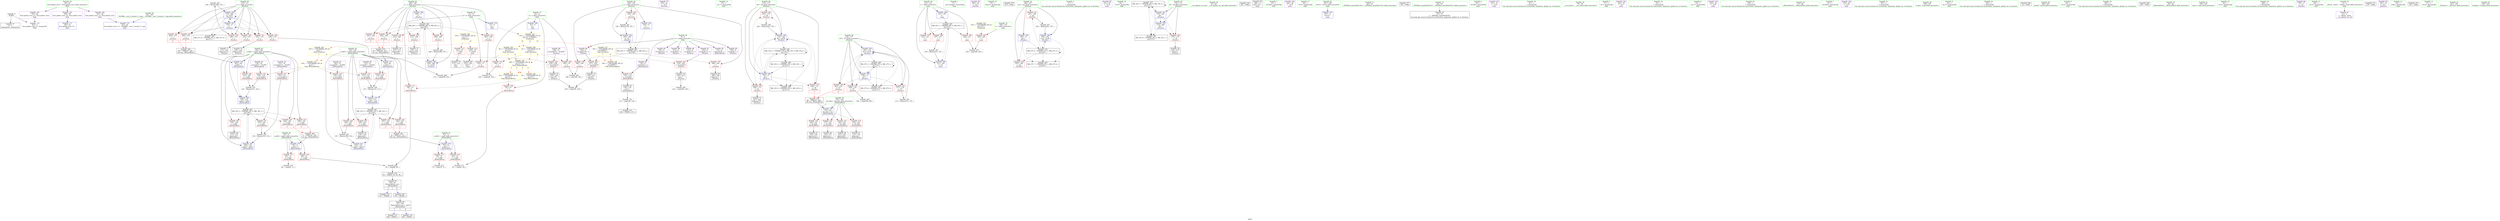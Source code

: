 digraph "SVFG" {
	label="SVFG";

	Node0x55ac02dfb3d0 [shape=record,color=grey,label="{NodeID: 0\nNullPtr}"];
	Node0x55ac02dfb3d0 -> Node0x55ac02e1f4f0[style=solid];
	Node0x55ac02dfb3d0 -> Node0x55ac02e26500[style=solid];
	Node0x55ac02e22cd0 [shape=record,color=grey,label="{NodeID: 263\n285 = Binary(284, 197, )\n}"];
	Node0x55ac02e22cd0 -> Node0x55ac02e21770[style=solid];
	Node0x55ac02e26ae0 [shape=record,color=blue,label="{NodeID: 180\n105\<--122\ny.addr\<--add3\n_Z8checkDiriii\n}"];
	Node0x55ac02e26ae0 -> Node0x55ac02e39a40[style=dashed];
	Node0x55ac02e1dd60 [shape=record,color=purple,label="{NodeID: 97\n278\<--22\n\<--.str.2\n_Z5solvev\n}"];
	Node0x55ac02e1c020 [shape=record,color=green,label="{NodeID: 14\n33\<--1\n.str.7\<--dummyObj\nGlob }"];
	Node0x55ac02e216a0 [shape=record,color=blue,label="{NodeID: 194\n176\<--272\ni27\<--inc35\n_Z5solvev\n}"];
	Node0x55ac02e216a0 -> Node0x55ac02e258e0[style=dashed];
	Node0x55ac02e216a0 -> Node0x55ac02e259b0[style=dashed];
	Node0x55ac02e216a0 -> Node0x55ac02e25a80[style=dashed];
	Node0x55ac02e216a0 -> Node0x55ac02e216a0[style=dashed];
	Node0x55ac02e216a0 -> Node0x55ac02e39040[style=dashed];
	Node0x55ac02e216a0 -> Node0x55ac02e3fd40[style=dashed];
	Node0x55ac02e1e950 [shape=record,color=red,label="{NodeID: 111\n89\<--13\n\<--m\n_Z8checkPosii\n}"];
	Node0x55ac02e1e950 -> Node0x55ac02e2eb70[style=solid];
	Node0x55ac02e1cb00 [shape=record,color=green,label="{NodeID: 28\n13\<--14\nm\<--m_field_insensitive\nGlob }"];
	Node0x55ac02e1cb00 -> Node0x55ac02e1e950[style=solid];
	Node0x55ac02e1cb00 -> Node0x55ac02e1ea20[style=solid];
	Node0x55ac02e1cb00 -> Node0x55ac02e26200[style=solid];
	Node0x55ac02e55360 [shape=record,color=black,label="{NodeID: 374\n265 = PHI(97, )\n}"];
	Node0x55ac02e23d40 [shape=record,color=red,label="{NodeID: 125\n129\<--103\n\<--x.addr\n_Z8checkDiriii\n}"];
	Node0x55ac02e23d40 -> Node0x55ac02e1fa30[style=solid];
	Node0x55ac02e1d7b0 [shape=record,color=green,label="{NodeID: 42\n164\<--165\ni\<--i_field_insensitive\n_Z5solvev\n}"];
	Node0x55ac02e1d7b0 -> Node0x55ac02e247d0[style=solid];
	Node0x55ac02e1d7b0 -> Node0x55ac02e248a0[style=solid];
	Node0x55ac02e1d7b0 -> Node0x55ac02e24970[style=solid];
	Node0x55ac02e1d7b0 -> Node0x55ac02e26d50[style=solid];
	Node0x55ac02e1d7b0 -> Node0x55ac02e26e20[style=solid];
	Node0x55ac02e41340 [shape=record,color=yellow,style=double,label="{NodeID: 305\n4V_1 = ENCHI(MR_4V_0)\npts\{14 \}\nFun[_Z5solvev]|{|<s1>7|<s2>8}}"];
	Node0x55ac02e41340 -> Node0x55ac02e1ea20[style=dashed];
	Node0x55ac02e41340:s1 -> Node0x55ac02e41fb0[style=dashed,color=red];
	Node0x55ac02e41340:s2 -> Node0x55ac02e41fb0[style=dashed,color=red];
	Node0x55ac02e248a0 [shape=record,color=red,label="{NodeID: 139\n188\<--164\n\<--i\n_Z5solvev\n}"];
	Node0x55ac02e248a0 -> Node0x55ac02e1ff10[style=solid];
	Node0x55ac02e1f3f0 [shape=record,color=green,label="{NodeID: 56\n42\<--346\n_GLOBAL__sub_I_Umnik_0_1.cpp\<--_GLOBAL__sub_I_Umnik_0_1.cpp_field_insensitive\n}"];
	Node0x55ac02e1f3f0 -> Node0x55ac02e26400[style=solid];
	Node0x55ac02e41fb0 [shape=record,color=yellow,style=double,label="{NodeID: 319\n20V_1 = ENCHI(MR_20V_0)\npts\{12 14 \}\nFun[_Z8checkDiriii]|{<s0>3|<s1>3|<s2>4|<s3>4}}"];
	Node0x55ac02e41fb0:s0 -> Node0x55ac02e42550[style=dashed,color=red];
	Node0x55ac02e41fb0:s1 -> Node0x55ac02e42660[style=dashed,color=red];
	Node0x55ac02e41fb0:s2 -> Node0x55ac02e42550[style=dashed,color=red];
	Node0x55ac02e41fb0:s3 -> Node0x55ac02e42660[style=dashed,color=red];
	Node0x55ac02e25400 [shape=record,color=red,label="{NodeID: 153\n264\<--170\n\<--y\n_Z5solvev\n|{<s0>8}}"];
	Node0x55ac02e25400:s0 -> Node0x55ac02e55c80[style=solid,color=red];
	Node0x55ac02e1ffe0 [shape=record,color=black,label="{NodeID: 70\n214\<--213\nidxprom8\<--\n_Z5solvev\n}"];
	Node0x55ac02e25f60 [shape=record,color=red,label="{NodeID: 167\n332\<--311\n\<--i\nmain\n}"];
	Node0x55ac02e20b40 [shape=record,color=purple,label="{NodeID: 84\n190\<--8\narrayidx\<--a\n_Z5solvev\n}"];
	Node0x55ac02e0fe40 [shape=record,color=green,label="{NodeID: 1\n7\<--1\n__dso_handle\<--dummyObj\nGlob }"];
	Node0x55ac02e22e50 [shape=record,color=grey,label="{NodeID: 264\n259 = cmp(258, 260, )\n}"];
	Node0x55ac02e26bb0 [shape=record,color=blue,label="{NodeID: 181\n103\<--147\nx.addr\<--add10\n_Z8checkDiriii\n}"];
	Node0x55ac02e26bb0 -> Node0x55ac02e39540[style=dashed];
	Node0x55ac02e1de30 [shape=record,color=purple,label="{NodeID: 98\n294\<--24\n\<--.str.3\n_Z5solvev\n}"];
	Node0x55ac02e1c0b0 [shape=record,color=green,label="{NodeID: 15\n35\<--1\nstdout\<--dummyObj\nGlob }"];
	Node0x55ac02e21770 [shape=record,color=blue,label="{NodeID: 195\n170\<--285\ny\<--inc41\n_Z5solvev\n}"];
	Node0x55ac02e21770 -> Node0x55ac02e250c0[style=dashed];
	Node0x55ac02e21770 -> Node0x55ac02e25190[style=dashed];
	Node0x55ac02e21770 -> Node0x55ac02e25260[style=dashed];
	Node0x55ac02e21770 -> Node0x55ac02e25330[style=dashed];
	Node0x55ac02e21770 -> Node0x55ac02e25400[style=dashed];
	Node0x55ac02e21770 -> Node0x55ac02e254d0[style=dashed];
	Node0x55ac02e21770 -> Node0x55ac02e27090[style=dashed];
	Node0x55ac02e21770 -> Node0x55ac02e21770[style=dashed];
	Node0x55ac02e21770 -> Node0x55ac02e3f250[style=dashed];
	Node0x55ac02e1ea20 [shape=record,color=red,label="{NodeID: 112\n210\<--13\n\<--m\n_Z5solvev\n}"];
	Node0x55ac02e1ea20 -> Node0x55ac02e23450[style=solid];
	Node0x55ac02e1cbd0 [shape=record,color=green,label="{NodeID: 29\n40\<--44\nllvm.global_ctors\<--llvm.global_ctors_field_insensitive\nGlob }"];
	Node0x55ac02e1cbd0 -> Node0x55ac02e1e3e0[style=solid];
	Node0x55ac02e1cbd0 -> Node0x55ac02e1e4e0[style=solid];
	Node0x55ac02e1cbd0 -> Node0x55ac02e1e5e0[style=solid];
	Node0x55ac02e554a0 [shape=record,color=black,label="{NodeID: 375\n279 = PHI()\n}"];
	Node0x55ac02e23e10 [shape=record,color=red,label="{NodeID: 126\n146\<--103\n\<--x.addr\n_Z8checkDiriii\n}"];
	Node0x55ac02e23e10 -> Node0x55ac02e22b50[style=solid];
	Node0x55ac02e1d880 [shape=record,color=green,label="{NodeID: 43\n166\<--167\nans\<--ans_field_insensitive\n_Z5solvev\n}"];
	Node0x55ac02e1d880 -> Node0x55ac02e24a40[style=solid];
	Node0x55ac02e1d880 -> Node0x55ac02e24b10[style=solid];
	Node0x55ac02e1d880 -> Node0x55ac02e26ef0[style=solid];
	Node0x55ac02e1d880 -> Node0x55ac02e27300[style=solid];
	Node0x55ac02e24970 [shape=record,color=red,label="{NodeID: 140\n195\<--164\n\<--i\n_Z5solvev\n}"];
	Node0x55ac02e24970 -> Node0x55ac02e229d0[style=solid];
	Node0x55ac02e1f4f0 [shape=record,color=black,label="{NodeID: 57\n2\<--3\ndummyVal\<--dummyVal\n}"];
	Node0x55ac02e42090 [shape=record,color=yellow,style=double,label="{NodeID: 320\n10V_1 = ENCHI(MR_10V_0)\npts\{1 \}\nFun[main]|{|<s2>15}}"];
	Node0x55ac02e42090 -> Node0x55ac02e1eaf0[style=dashed];
	Node0x55ac02e42090 -> Node0x55ac02e1ebc0[style=dashed];
	Node0x55ac02e42090:s2 -> Node0x55ac02e40740[style=dashed,color=red];
	Node0x55ac02e254d0 [shape=record,color=red,label="{NodeID: 154\n284\<--170\n\<--y\n_Z5solvev\n}"];
	Node0x55ac02e254d0 -> Node0x55ac02e22cd0[style=solid];
	Node0x55ac02e200b0 [shape=record,color=black,label="{NodeID: 71\n217\<--216\nidxprom10\<--\n_Z5solvev\n}"];
	Node0x55ac02b24dc0 [shape=record,color=black,label="{NodeID: 251\n140 = PHI(93, 137, )\n}"];
	Node0x55ac02e26030 [shape=record,color=red,label="{NodeID: 168\n337\<--311\n\<--i\nmain\n}"];
	Node0x55ac02e26030 -> Node0x55ac02e2c960[style=solid];
	Node0x55ac02e20c10 [shape=record,color=purple,label="{NodeID: 85\n191\<--8\narraydecay\<--a\n_Z5solvev\n}"];
	Node0x55ac02e103e0 [shape=record,color=green,label="{NodeID: 2\n11\<--1\n\<--dummyObj\nCan only get source location for instruction, argument, global var or function.}"];
	Node0x55ac02e22fd0 [shape=record,color=grey,label="{NodeID: 265\n186 = cmp(184, 185, )\n}"];
	Node0x55ac02e26c80 [shape=record,color=blue,label="{NodeID: 182\n105\<--154\ny.addr\<--add13\n_Z8checkDiriii\n}"];
	Node0x55ac02e26c80 -> Node0x55ac02e39a40[style=dashed];
	Node0x55ac02e1df00 [shape=record,color=purple,label="{NodeID: 99\n315\<--26\n\<--.str.4\nmain\n}"];
	Node0x55ac02e1c140 [shape=record,color=green,label="{NodeID: 16\n36\<--1\n.str.8\<--dummyObj\nGlob }"];
	Node0x55ac02e38b40 [shape=record,color=black,label="{NodeID: 279\nMR_35V_3 = PHI(MR_35V_4, MR_35V_2, )\npts\{175 \}\n}"];
	Node0x55ac02e38b40 -> Node0x55ac02e273d0[style=dashed];
	Node0x55ac02e38b40 -> Node0x55ac02e38b40[style=dashed];
	Node0x55ac02e38b40 -> Node0x55ac02e3f840[style=dashed];
	Node0x55ac02e21840 [shape=record,color=blue,label="{NodeID: 196\n168\<--290\nx\<--inc44\n_Z5solvev\n}"];
	Node0x55ac02e21840 -> Node0x55ac02e3a440[style=dashed];
	Node0x55ac02e1eaf0 [shape=record,color=red,label="{NodeID: 113\n314\<--30\n\<--stdin\nmain\n}"];
	Node0x55ac02e1eaf0 -> Node0x55ac02e20730[style=solid];
	Node0x55ac02e1cca0 [shape=record,color=green,label="{NodeID: 30\n45\<--46\n__cxx_global_var_init\<--__cxx_global_var_init_field_insensitive\n}"];
	Node0x55ac02e55570 [shape=record,color=black,label="{NodeID: 376\n325 = PHI()\n}"];
	Node0x55ac02e23ee0 [shape=record,color=red,label="{NodeID: 127\n157\<--103\n\<--x.addr\n_Z8checkDiriii\n|{<s0>4}}"];
	Node0x55ac02e23ee0:s0 -> Node0x55ac02e55e00[style=solid,color=red];
	Node0x55ac02e1d950 [shape=record,color=green,label="{NodeID: 44\n168\<--169\nx\<--x_field_insensitive\n_Z5solvev\n}"];
	Node0x55ac02e1d950 -> Node0x55ac02e24be0[style=solid];
	Node0x55ac02e1d950 -> Node0x55ac02e24cb0[style=solid];
	Node0x55ac02e1d950 -> Node0x55ac02e24d80[style=solid];
	Node0x55ac02e1d950 -> Node0x55ac02e24e50[style=solid];
	Node0x55ac02e1d950 -> Node0x55ac02e24f20[style=solid];
	Node0x55ac02e1d950 -> Node0x55ac02e24ff0[style=solid];
	Node0x55ac02e1d950 -> Node0x55ac02e26fc0[style=solid];
	Node0x55ac02e1d950 -> Node0x55ac02e21840[style=solid];
	Node0x55ac02e24a40 [shape=record,color=red,label="{NodeID: 141\n251\<--166\n\<--ans\n_Z5solvev\n}"];
	Node0x55ac02e24a40 -> Node0x55ac02e2c360[style=solid];
	Node0x55ac02e1f5f0 [shape=record,color=black,label="{NodeID: 58\n306\<--11\nmain_ret\<--\nmain\n}"];
	Node0x55ac02e255a0 [shape=record,color=red,label="{NodeID: 155\n226\<--172\n\<--dir\n_Z5solvev\n}"];
	Node0x55ac02e255a0 -> Node0x55ac02e20250[style=solid];
	Node0x55ac02e20180 [shape=record,color=black,label="{NodeID: 72\n220\<--219\nconv\<--\n_Z5solvev\n}"];
	Node0x55ac02e20180 -> Node0x55ac02e23150[style=solid];
	Node0x55ac02e2bd40 [shape=record,color=black,label="{NodeID: 252\n92 = PHI(93, 93, 93, 90, )\n}"];
	Node0x55ac02e2bd40 -> Node0x55ac02e1f7c0[style=solid];
	Node0x55ac02e26100 [shape=record,color=blue,label="{NodeID: 169\n10\<--11\nn\<--\nGlob }"];
	Node0x55ac02e26100 -> Node0x55ac02e42280[style=dashed];
	Node0x55ac02e20ce0 [shape=record,color=purple,label="{NodeID: 86\n215\<--8\narrayidx9\<--a\n_Z5solvev\n}"];
	Node0x55ac02e10bd0 [shape=record,color=green,label="{NodeID: 3\n15\<--1\n_ZL2DX\<--dummyObj\nGlob }"];
	Node0x55ac02e23150 [shape=record,color=grey,label="{NodeID: 266\n221 = cmp(220, 138, )\n}"];
	Node0x55ac02e26d50 [shape=record,color=blue,label="{NodeID: 183\n164\<--11\ni\<--\n_Z5solvev\n}"];
	Node0x55ac02e26d50 -> Node0x55ac02e3e040[style=dashed];
	Node0x55ac02e1dfd0 [shape=record,color=purple,label="{NodeID: 100\n316\<--28\n\<--.str.5\nmain\n}"];
	Node0x55ac02e1c210 [shape=record,color=green,label="{NodeID: 17\n38\<--1\n.str.9\<--dummyObj\nGlob }"];
	Node0x55ac02e39040 [shape=record,color=black,label="{NodeID: 280\nMR_37V_3 = PHI(MR_37V_4, MR_37V_2, )\npts\{177 \}\n}"];
	Node0x55ac02e39040 -> Node0x55ac02e21500[style=dashed];
	Node0x55ac02e39040 -> Node0x55ac02e39040[style=dashed];
	Node0x55ac02e39040 -> Node0x55ac02e3fd40[style=dashed];
	Node0x55ac02e21910 [shape=record,color=blue,label="{NodeID: 197\n307\<--11\nretval\<--\nmain\n}"];
	Node0x55ac02e1ebc0 [shape=record,color=red,label="{NodeID: 114\n320\<--35\n\<--stdout\nmain\n}"];
	Node0x55ac02e1ebc0 -> Node0x55ac02e20800[style=solid];
	Node0x55ac02e1cda0 [shape=record,color=green,label="{NodeID: 31\n49\<--50\n_ZNSt8ios_base4InitC1Ev\<--_ZNSt8ios_base4InitC1Ev_field_insensitive\n}"];
	Node0x55ac02e55640 [shape=record,color=black,label="{NodeID: 377\n334 = PHI()\n}"];
	Node0x55ac02e23fb0 [shape=record,color=red,label="{NodeID: 128\n121\<--105\n\<--y.addr\n_Z8checkDiriii\n}"];
	Node0x55ac02e23fb0 -> Node0x55ac02e2c660[style=solid];
	Node0x55ac02e1da20 [shape=record,color=green,label="{NodeID: 45\n170\<--171\ny\<--y_field_insensitive\n_Z5solvev\n}"];
	Node0x55ac02e1da20 -> Node0x55ac02e250c0[style=solid];
	Node0x55ac02e1da20 -> Node0x55ac02e25190[style=solid];
	Node0x55ac02e1da20 -> Node0x55ac02e25260[style=solid];
	Node0x55ac02e1da20 -> Node0x55ac02e25330[style=solid];
	Node0x55ac02e1da20 -> Node0x55ac02e25400[style=solid];
	Node0x55ac02e1da20 -> Node0x55ac02e254d0[style=solid];
	Node0x55ac02e1da20 -> Node0x55ac02e27090[style=solid];
	Node0x55ac02e1da20 -> Node0x55ac02e21770[style=solid];
	Node0x55ac02e24b10 [shape=record,color=red,label="{NodeID: 142\n293\<--166\n\<--ans\n_Z5solvev\n}"];
	Node0x55ac02e1f6c0 [shape=record,color=black,label="{NodeID: 59\n53\<--54\n\<--_ZNSt8ios_base4InitD1Ev\nCan only get source location for instruction, argument, global var or function.}"];
	Node0x55ac02e42280 [shape=record,color=yellow,style=double,label="{NodeID: 322\n47V_1 = ENCHI(MR_47V_0)\npts\{12 14 90000 \}\nFun[main]|{<s0>15|<s1>15|<s2>15}}"];
	Node0x55ac02e42280:s0 -> Node0x55ac02e41260[style=dashed,color=red];
	Node0x55ac02e42280:s1 -> Node0x55ac02e41340[style=dashed,color=red];
	Node0x55ac02e42280:s2 -> Node0x55ac02e41a40[style=dashed,color=red];
	Node0x55ac02e25670 [shape=record,color=red,label="{NodeID: 156\n241\<--172\n\<--dir\n_Z5solvev\n}"];
	Node0x55ac02e25670 -> Node0x55ac02e2c7e0[style=solid];
	Node0x55ac02e20250 [shape=record,color=black,label="{NodeID: 73\n227\<--226\nidxprom13\<--\n_Z5solvev\n}"];
	Node0x55ac02e2c360 [shape=record,color=grey,label="{NodeID: 253\n252 = Binary(251, 197, )\n}"];
	Node0x55ac02e2c360 -> Node0x55ac02e27300[style=solid];
	Node0x55ac02e26200 [shape=record,color=blue,label="{NodeID: 170\n13\<--11\nm\<--\nGlob }"];
	Node0x55ac02e26200 -> Node0x55ac02e42280[style=dashed];
	Node0x55ac02e20db0 [shape=record,color=purple,label="{NodeID: 87\n218\<--8\narrayidx11\<--a\n_Z5solvev\n}"];
	Node0x55ac02e20db0 -> Node0x55ac02e25b50[style=solid];
	Node0x55ac02e0e6e0 [shape=record,color=green,label="{NodeID: 4\n16\<--1\n_ZL2DY\<--dummyObj\nGlob }"];
	Node0x55ac02e232d0 [shape=record,color=grey,label="{NodeID: 267\n239 = cmp(230, 238, )\n}"];
	Node0x55ac02e26e20 [shape=record,color=blue,label="{NodeID: 184\n164\<--196\ni\<--inc\n_Z5solvev\n}"];
	Node0x55ac02e26e20 -> Node0x55ac02e3e040[style=dashed];
	Node0x55ac02e1e0a0 [shape=record,color=purple,label="{NodeID: 101\n321\<--31\n\<--.str.6\nmain\n}"];
	Node0x55ac02e1c2e0 [shape=record,color=green,label="{NodeID: 18\n41\<--1\n\<--dummyObj\nCan only get source location for instruction, argument, global var or function.}"];
	Node0x55ac02e39540 [shape=record,color=black,label="{NodeID: 281\nMR_14V_4 = PHI(MR_14V_5, MR_14V_3, )\npts\{104 \}\n}"];
	Node0x55ac02e39540 -> Node0x55ac02e23c70[style=dashed];
	Node0x55ac02e39540 -> Node0x55ac02e23d40[style=dashed];
	Node0x55ac02e39540 -> Node0x55ac02e23e10[style=dashed];
	Node0x55ac02e39540 -> Node0x55ac02e23ee0[style=dashed];
	Node0x55ac02e39540 -> Node0x55ac02e26bb0[style=dashed];
	Node0x55ac02e219e0 [shape=record,color=blue,label="{NodeID: 198\n311\<--197\ni\<--\nmain\n}"];
	Node0x55ac02e219e0 -> Node0x55ac02e3db40[style=dashed];
	Node0x55ac02e23520 [shape=record,color=red,label="{NodeID: 115\n78\<--72\n\<--x.addr\n_Z8checkPosii\n}"];
	Node0x55ac02e23520 -> Node0x55ac02e2eff0[style=solid];
	Node0x55ac02e1cea0 [shape=record,color=green,label="{NodeID: 32\n55\<--56\n__cxa_atexit\<--__cxa_atexit_field_insensitive\n}"];
	Node0x55ac02e55740 [shape=record,color=black,label="{NodeID: 378\n98 = PHI(245, 262, )\n0th arg _Z8checkDiriii }"];
	Node0x55ac02e55740 -> Node0x55ac02e267a0[style=solid];
	Node0x55ac02e3db40 [shape=record,color=black,label="{NodeID: 295\nMR_45V_3 = PHI(MR_45V_4, MR_45V_2, )\npts\{312 \}\n}"];
	Node0x55ac02e3db40 -> Node0x55ac02e25e90[style=dashed];
	Node0x55ac02e3db40 -> Node0x55ac02e25f60[style=dashed];
	Node0x55ac02e3db40 -> Node0x55ac02e26030[style=dashed];
	Node0x55ac02e3db40 -> Node0x55ac02e21ab0[style=dashed];
	Node0x55ac02e24080 [shape=record,color=red,label="{NodeID: 129\n126\<--105\n\<--y.addr\n_Z8checkDiriii\n|{<s0>3}}"];
	Node0x55ac02e24080:s0 -> Node0x55ac02e55f80[style=solid,color=red];
	Node0x55ac02e1daf0 [shape=record,color=green,label="{NodeID: 46\n172\<--173\ndir\<--dir_field_insensitive\n_Z5solvev\n}"];
	Node0x55ac02e1daf0 -> Node0x55ac02e255a0[style=solid];
	Node0x55ac02e1daf0 -> Node0x55ac02e25670[style=solid];
	Node0x55ac02e1daf0 -> Node0x55ac02e25740[style=solid];
	Node0x55ac02e1daf0 -> Node0x55ac02e27160[style=solid];
	Node0x55ac02e1daf0 -> Node0x55ac02e27230[style=solid];
	Node0x55ac02e24be0 [shape=record,color=red,label="{NodeID: 143\n203\<--168\n\<--x\n_Z5solvev\n}"];
	Node0x55ac02e24be0 -> Node0x55ac02e2f170[style=solid];
	Node0x55ac02e1f7c0 [shape=record,color=black,label="{NodeID: 60\n69\<--92\n_Z8checkPosii_ret\<--\n_Z8checkPosii\n|{<s0>3|<s1>4}}"];
	Node0x55ac02e1f7c0:s0 -> Node0x55ac02e54f50[style=solid,color=blue];
	Node0x55ac02e1f7c0:s1 -> Node0x55ac02e53ce0[style=solid,color=blue];
	Node0x55ac02e42390 [shape=record,color=yellow,style=double,label="{NodeID: 323\n43V_1 = ENCHI(MR_43V_0)\npts\{310 \}\nFun[main]}"];
	Node0x55ac02e42390 -> Node0x55ac02e25dc0[style=dashed];
	Node0x55ac02e25740 [shape=record,color=red,label="{NodeID: 157\n245\<--172\n\<--dir\n_Z5solvev\n|{<s0>7}}"];
	Node0x55ac02e25740:s0 -> Node0x55ac02e55740[style=solid,color=red];
	Node0x55ac02e20320 [shape=record,color=black,label="{NodeID: 74\n230\<--229\nconv15\<--\n_Z5solvev\n}"];
	Node0x55ac02e20320 -> Node0x55ac02e232d0[style=solid];
	Node0x55ac02e2c4e0 [shape=record,color=grey,label="{NodeID: 254\n154 = Binary(153, 152, )\n}"];
	Node0x55ac02e2c4e0 -> Node0x55ac02e26c80[style=solid];
	Node0x55ac02e26300 [shape=record,color=blue,label="{NodeID: 171\n350\<--41\nllvm.global_ctors_0\<--\nGlob }"];
	Node0x55ac02e20e80 [shape=record,color=purple,label="{NodeID: 88\n233\<--8\narrayidx17\<--a\n_Z5solvev\n}"];
	Node0x55ac02e0e770 [shape=record,color=green,label="{NodeID: 5\n17\<--1\n.str\<--dummyObj\nGlob }"];
	Node0x55ac02e23450 [shape=record,color=grey,label="{NodeID: 268\n211 = cmp(209, 210, )\n}"];
	Node0x55ac02e26ef0 [shape=record,color=blue,label="{NodeID: 185\n166\<--11\nans\<--\n_Z5solvev\n}"];
	Node0x55ac02e26ef0 -> Node0x55ac02e24b10[style=dashed];
	Node0x55ac02e26ef0 -> Node0x55ac02e37c40[style=dashed];
	Node0x55ac02e26ef0 -> Node0x55ac02e3e540[style=dashed];
	Node0x55ac02e1e170 [shape=record,color=purple,label="{NodeID: 102\n322\<--33\n\<--.str.7\nmain\n}"];
	Node0x55ac02e1c3b0 [shape=record,color=green,label="{NodeID: 19\n93\<--1\n\<--dummyObj\nCan only get source location for instruction, argument, global var or function.}"];
	Node0x55ac02e39a40 [shape=record,color=black,label="{NodeID: 282\nMR_16V_4 = PHI(MR_16V_5, MR_16V_3, )\npts\{106 \}\n}"];
	Node0x55ac02e39a40 -> Node0x55ac02e24080[style=dashed];
	Node0x55ac02e39a40 -> Node0x55ac02e24150[style=dashed];
	Node0x55ac02e39a40 -> Node0x55ac02e24220[style=dashed];
	Node0x55ac02e39a40 -> Node0x55ac02e242f0[style=dashed];
	Node0x55ac02e39a40 -> Node0x55ac02e26c80[style=dashed];
	Node0x55ac02e21ab0 [shape=record,color=blue,label="{NodeID: 199\n311\<--338\ni\<--inc\nmain\n}"];
	Node0x55ac02e21ab0 -> Node0x55ac02e3db40[style=dashed];
	Node0x55ac02e235f0 [shape=record,color=red,label="{NodeID: 116\n81\<--72\n\<--x.addr\n_Z8checkPosii\n}"];
	Node0x55ac02e235f0 -> Node0x55ac02e2ee70[style=solid];
	Node0x55ac02e1cfa0 [shape=record,color=green,label="{NodeID: 33\n54\<--60\n_ZNSt8ios_base4InitD1Ev\<--_ZNSt8ios_base4InitD1Ev_field_insensitive\n}"];
	Node0x55ac02e1cfa0 -> Node0x55ac02e1f6c0[style=solid];
	Node0x55ac02e55b00 [shape=record,color=black,label="{NodeID: 379\n99 = PHI(246, 263, )\n1st arg _Z8checkDiriii }"];
	Node0x55ac02e55b00 -> Node0x55ac02e26870[style=solid];
	Node0x55ac02e3e040 [shape=record,color=black,label="{NodeID: 296\nMR_25V_3 = PHI(MR_25V_4, MR_25V_2, )\npts\{165 \}\n}"];
	Node0x55ac02e3e040 -> Node0x55ac02e247d0[style=dashed];
	Node0x55ac02e3e040 -> Node0x55ac02e248a0[style=dashed];
	Node0x55ac02e3e040 -> Node0x55ac02e24970[style=dashed];
	Node0x55ac02e3e040 -> Node0x55ac02e26e20[style=dashed];
	Node0x55ac02e24150 [shape=record,color=red,label="{NodeID: 130\n132\<--105\n\<--y.addr\n_Z8checkDiriii\n}"];
	Node0x55ac02e24150 -> Node0x55ac02e1fb00[style=solid];
	Node0x55ac02e1dbc0 [shape=record,color=green,label="{NodeID: 47\n174\<--175\nok\<--ok_field_insensitive\n_Z5solvev\n}"];
	Node0x55ac02e1dbc0 -> Node0x55ac02e25810[style=solid];
	Node0x55ac02e1dbc0 -> Node0x55ac02e273d0[style=solid];
	Node0x55ac02e1dbc0 -> Node0x55ac02e215d0[style=solid];
	Node0x55ac02e24cb0 [shape=record,color=red,label="{NodeID: 144\n213\<--168\n\<--x\n_Z5solvev\n}"];
	Node0x55ac02e24cb0 -> Node0x55ac02e1ffe0[style=solid];
	Node0x55ac02e1f890 [shape=record,color=black,label="{NodeID: 61\n111\<--110\nidxprom\<--\n_Z8checkDiriii\n}"];
	Node0x55ac02e25810 [shape=record,color=red,label="{NodeID: 158\n275\<--174\n\<--ok\n_Z5solvev\n}"];
	Node0x55ac02e25810 -> Node0x55ac02e20660[style=solid];
	Node0x55ac02e203f0 [shape=record,color=black,label="{NodeID: 75\n232\<--231\nidxprom16\<--\n_Z5solvev\n}"];
	Node0x55ac02e2c660 [shape=record,color=grey,label="{NodeID: 255\n122 = Binary(121, 120, )\n}"];
	Node0x55ac02e2c660 -> Node0x55ac02e26ae0[style=solid];
	Node0x55ac02e26400 [shape=record,color=blue,label="{NodeID: 172\n351\<--42\nllvm.global_ctors_1\<--_GLOBAL__sub_I_Umnik_0_1.cpp\nGlob }"];
	Node0x55ac02e20f50 [shape=record,color=purple,label="{NodeID: 89\n236\<--8\narrayidx19\<--a\n_Z5solvev\n}"];
	Node0x55ac02e20f50 -> Node0x55ac02e25cf0[style=solid];
	Node0x55ac02e0f850 [shape=record,color=green,label="{NodeID: 6\n19\<--1\n.str.1\<--dummyObj\nGlob }"];
	Node0x55ac02e2eb70 [shape=record,color=grey,label="{NodeID: 269\n90 = cmp(88, 89, )\n}"];
	Node0x55ac02e2eb70 -> Node0x55ac02e2bd40[style=solid];
	Node0x55ac02e26fc0 [shape=record,color=blue,label="{NodeID: 186\n168\<--11\nx\<--\n_Z5solvev\n}"];
	Node0x55ac02e26fc0 -> Node0x55ac02e3a440[style=dashed];
	Node0x55ac02e1e240 [shape=record,color=purple,label="{NodeID: 103\n324\<--36\n\<--.str.8\nmain\n}"];
	Node0x55ac02e1c480 [shape=record,color=green,label="{NodeID: 20\n138\<--1\n\<--dummyObj\nCan only get source location for instruction, argument, global var or function.}"];
	Node0x55ac02e236c0 [shape=record,color=red,label="{NodeID: 117\n85\<--74\n\<--y.addr\n_Z8checkPosii\n}"];
	Node0x55ac02e236c0 -> Node0x55ac02e2ecf0[style=solid];
	Node0x55ac02e1d0a0 [shape=record,color=green,label="{NodeID: 34\n67\<--68\n_Z8checkPosii\<--_Z8checkPosii_field_insensitive\n}"];
	Node0x55ac02e55c80 [shape=record,color=black,label="{NodeID: 380\n100 = PHI(247, 264, )\n2nd arg _Z8checkDiriii }"];
	Node0x55ac02e55c80 -> Node0x55ac02e26940[style=solid];
	Node0x55ac02e3e540 [shape=record,color=black,label="{NodeID: 297\nMR_27V_7 = PHI(MR_27V_3, MR_27V_6, )\npts\{167 \}\n}"];
	Node0x55ac02e24220 [shape=record,color=red,label="{NodeID: 131\n153\<--105\n\<--y.addr\n_Z8checkDiriii\n}"];
	Node0x55ac02e24220 -> Node0x55ac02e2c4e0[style=solid];
	Node0x55ac02e1ecb0 [shape=record,color=green,label="{NodeID: 48\n176\<--177\ni27\<--i27_field_insensitive\n_Z5solvev\n}"];
	Node0x55ac02e1ecb0 -> Node0x55ac02e258e0[style=solid];
	Node0x55ac02e1ecb0 -> Node0x55ac02e259b0[style=solid];
	Node0x55ac02e1ecb0 -> Node0x55ac02e25a80[style=solid];
	Node0x55ac02e1ecb0 -> Node0x55ac02e21500[style=solid];
	Node0x55ac02e1ecb0 -> Node0x55ac02e216a0[style=solid];
	Node0x55ac02e24d80 [shape=record,color=red,label="{NodeID: 145\n231\<--168\n\<--x\n_Z5solvev\n}"];
	Node0x55ac02e24d80 -> Node0x55ac02e203f0[style=solid];
	Node0x55ac02e1f960 [shape=record,color=black,label="{NodeID: 62\n118\<--117\nidxprom1\<--\n_Z8checkDiriii\n}"];
	Node0x55ac02e42550 [shape=record,color=yellow,style=double,label="{NodeID: 325\n2V_1 = ENCHI(MR_2V_0)\npts\{12 \}\nFun[_Z8checkPosii]}"];
	Node0x55ac02e42550 -> Node0x55ac02e1e6e0[style=dashed];
	Node0x55ac02e258e0 [shape=record,color=red,label="{NodeID: 159\n258\<--176\n\<--i27\n_Z5solvev\n}"];
	Node0x55ac02e258e0 -> Node0x55ac02e22e50[style=solid];
	Node0x55ac02e204c0 [shape=record,color=black,label="{NodeID: 76\n235\<--234\nidxprom18\<--\n_Z5solvev\n}"];
	Node0x55ac02e2c7e0 [shape=record,color=grey,label="{NodeID: 256\n242 = Binary(241, 197, )\n}"];
	Node0x55ac02e2c7e0 -> Node0x55ac02e27230[style=solid];
	Node0x55ac02e26500 [shape=record,color=blue, style = dotted,label="{NodeID: 173\n352\<--3\nllvm.global_ctors_2\<--dummyVal\nGlob }"];
	Node0x55ac02e21020 [shape=record,color=purple,label="{NodeID: 90\n112\<--15\narrayidx\<--_ZL2DX\n_Z8checkDiriii\n}"];
	Node0x55ac02e21020 -> Node0x55ac02e243c0[style=solid];
	Node0x55ac02e0f8e0 [shape=record,color=green,label="{NodeID: 7\n21\<--1\n_ZL2DD\<--dummyObj\nGlob }"];
	Node0x55ac02e2ecf0 [shape=record,color=grey,label="{NodeID: 270\n86 = cmp(85, 11, )\n}"];
	Node0x55ac02e27090 [shape=record,color=blue,label="{NodeID: 187\n170\<--11\ny\<--\n_Z5solvev\n}"];
	Node0x55ac02e27090 -> Node0x55ac02e250c0[style=dashed];
	Node0x55ac02e27090 -> Node0x55ac02e25190[style=dashed];
	Node0x55ac02e27090 -> Node0x55ac02e25260[style=dashed];
	Node0x55ac02e27090 -> Node0x55ac02e25330[style=dashed];
	Node0x55ac02e27090 -> Node0x55ac02e25400[style=dashed];
	Node0x55ac02e27090 -> Node0x55ac02e254d0[style=dashed];
	Node0x55ac02e27090 -> Node0x55ac02e27090[style=dashed];
	Node0x55ac02e27090 -> Node0x55ac02e21770[style=dashed];
	Node0x55ac02e27090 -> Node0x55ac02e3f250[style=dashed];
	Node0x55ac02e1e310 [shape=record,color=purple,label="{NodeID: 104\n333\<--38\n\<--.str.9\nmain\n}"];
	Node0x55ac02e1c550 [shape=record,color=green,label="{NodeID: 21\n197\<--1\n\<--dummyObj\nCan only get source location for instruction, argument, global var or function.}"];
	Node0x55ac02e53ce0 [shape=record,color=black,label="{NodeID: 367\n159 = PHI(69, )\n}"];
	Node0x55ac02e53ce0 -> Node0x55ac02e1fe40[style=solid];
	Node0x55ac02e3a440 [shape=record,color=black,label="{NodeID: 284\nMR_29V_3 = PHI(MR_29V_4, MR_29V_2, )\npts\{169 \}\n}"];
	Node0x55ac02e3a440 -> Node0x55ac02e24be0[style=dashed];
	Node0x55ac02e3a440 -> Node0x55ac02e24cb0[style=dashed];
	Node0x55ac02e3a440 -> Node0x55ac02e24d80[style=dashed];
	Node0x55ac02e3a440 -> Node0x55ac02e24e50[style=dashed];
	Node0x55ac02e3a440 -> Node0x55ac02e24f20[style=dashed];
	Node0x55ac02e3a440 -> Node0x55ac02e24ff0[style=dashed];
	Node0x55ac02e3a440 -> Node0x55ac02e21840[style=dashed];
	Node0x55ac02e23790 [shape=record,color=red,label="{NodeID: 118\n88\<--74\n\<--y.addr\n_Z8checkPosii\n}"];
	Node0x55ac02e23790 -> Node0x55ac02e2eb70[style=solid];
	Node0x55ac02e1d1a0 [shape=record,color=green,label="{NodeID: 35\n72\<--73\nx.addr\<--x.addr_field_insensitive\n_Z8checkPosii\n}"];
	Node0x55ac02e1d1a0 -> Node0x55ac02e23520[style=solid];
	Node0x55ac02e1d1a0 -> Node0x55ac02e235f0[style=solid];
	Node0x55ac02e1d1a0 -> Node0x55ac02e26600[style=solid];
	Node0x55ac02e55e00 [shape=record,color=black,label="{NodeID: 381\n70 = PHI(125, 157, )\n0th arg _Z8checkPosii }"];
	Node0x55ac02e55e00 -> Node0x55ac02e26600[style=solid];
	Node0x55ac02e3f250 [shape=record,color=black,label="{NodeID: 298\nMR_31V_6 = PHI(MR_31V_2, MR_31V_4, )\npts\{171 \}\n}"];
	Node0x55ac02e242f0 [shape=record,color=red,label="{NodeID: 132\n158\<--105\n\<--y.addr\n_Z8checkDiriii\n|{<s0>4}}"];
	Node0x55ac02e242f0:s0 -> Node0x55ac02e55f80[style=solid,color=red];
	Node0x55ac02e1ed80 [shape=record,color=green,label="{NodeID: 49\n180\<--181\nscanf\<--scanf_field_insensitive\n}"];
	Node0x55ac02e24e50 [shape=record,color=red,label="{NodeID: 146\n246\<--168\n\<--x\n_Z5solvev\n|{<s0>7}}"];
	Node0x55ac02e24e50:s0 -> Node0x55ac02e55b00[style=solid,color=red];
	Node0x55ac02e1fa30 [shape=record,color=black,label="{NodeID: 63\n130\<--129\nidxprom4\<--\n_Z8checkDiriii\n}"];
	Node0x55ac02e42660 [shape=record,color=yellow,style=double,label="{NodeID: 326\n4V_1 = ENCHI(MR_4V_0)\npts\{14 \}\nFun[_Z8checkPosii]}"];
	Node0x55ac02e42660 -> Node0x55ac02e1e950[style=dashed];
	Node0x55ac02e259b0 [shape=record,color=red,label="{NodeID: 160\n262\<--176\n\<--i27\n_Z5solvev\n|{<s0>8}}"];
	Node0x55ac02e259b0:s0 -> Node0x55ac02e55740[style=solid,color=red];
	Node0x55ac02e20590 [shape=record,color=black,label="{NodeID: 77\n238\<--237\nconv20\<--\n_Z5solvev\n}"];
	Node0x55ac02e20590 -> Node0x55ac02e232d0[style=solid];
	Node0x55ac02e2c960 [shape=record,color=grey,label="{NodeID: 257\n338 = Binary(337, 197, )\n}"];
	Node0x55ac02e2c960 -> Node0x55ac02e21ab0[style=solid];
	Node0x55ac02e26600 [shape=record,color=blue,label="{NodeID: 174\n72\<--70\nx.addr\<--x\n_Z8checkPosii\n}"];
	Node0x55ac02e26600 -> Node0x55ac02e23520[style=dashed];
	Node0x55ac02e26600 -> Node0x55ac02e235f0[style=dashed];
	Node0x55ac02e210f0 [shape=record,color=purple,label="{NodeID: 91\n144\<--15\narrayidx9\<--_ZL2DX\n_Z8checkDiriii\n}"];
	Node0x55ac02e210f0 -> Node0x55ac02e24630[style=solid];
	Node0x55ac02e0f970 [shape=record,color=green,label="{NodeID: 8\n22\<--1\n.str.2\<--dummyObj\nGlob }"];
	Node0x55ac02e2ee70 [shape=record,color=grey,label="{NodeID: 271\n83 = cmp(81, 82, )\n}"];
	Node0x55ac02e27160 [shape=record,color=blue,label="{NodeID: 188\n172\<--11\ndir\<--\n_Z5solvev\n}"];
	Node0x55ac02e27160 -> Node0x55ac02e255a0[style=dashed];
	Node0x55ac02e27160 -> Node0x55ac02e25670[style=dashed];
	Node0x55ac02e27160 -> Node0x55ac02e25740[style=dashed];
	Node0x55ac02e27160 -> Node0x55ac02e27230[style=dashed];
	Node0x55ac02e27160 -> Node0x55ac02e3c240[style=dashed];
	Node0x55ac02e27160 -> Node0x55ac02e3f340[style=dashed];
	Node0x55ac02e1e3e0 [shape=record,color=purple,label="{NodeID: 105\n350\<--40\nllvm.global_ctors_0\<--llvm.global_ctors\nGlob }"];
	Node0x55ac02e1e3e0 -> Node0x55ac02e26300[style=solid];
	Node0x55ac02e1c620 [shape=record,color=green,label="{NodeID: 22\n255\<--1\n\<--dummyObj\nCan only get source location for instruction, argument, global var or function.}"];
	Node0x55ac02e54db0 [shape=record,color=black,label="{NodeID: 368\n52 = PHI()\n}"];
	Node0x55ac02e23860 [shape=record,color=red,label="{NodeID: 119\n110\<--101\n\<--dir.addr\n_Z8checkDiriii\n}"];
	Node0x55ac02e23860 -> Node0x55ac02e1f890[style=solid];
	Node0x55ac02e1d270 [shape=record,color=green,label="{NodeID: 36\n74\<--75\ny.addr\<--y.addr_field_insensitive\n_Z8checkPosii\n}"];
	Node0x55ac02e1d270 -> Node0x55ac02e236c0[style=solid];
	Node0x55ac02e1d270 -> Node0x55ac02e23790[style=solid];
	Node0x55ac02e1d270 -> Node0x55ac02e266d0[style=solid];
	Node0x55ac02e55f80 [shape=record,color=black,label="{NodeID: 382\n71 = PHI(126, 158, )\n1st arg _Z8checkPosii }"];
	Node0x55ac02e55f80 -> Node0x55ac02e266d0[style=solid];
	Node0x55ac02e3f340 [shape=record,color=black,label="{NodeID: 299\nMR_33V_8 = PHI(MR_33V_2, MR_33V_6, )\npts\{173 \}\n}"];
	Node0x55ac02e243c0 [shape=record,color=red,label="{NodeID: 133\n113\<--112\n\<--arrayidx\n_Z8checkDiriii\n}"];
	Node0x55ac02e243c0 -> Node0x55ac02e22550[style=solid];
	Node0x55ac02e1ee80 [shape=record,color=green,label="{NodeID: 50\n280\<--281\nprintf\<--printf_field_insensitive\n}"];
	Node0x55ac02e41a40 [shape=record,color=yellow,style=double,label="{NodeID: 313\n18V_1 = ENCHI(MR_18V_0)\npts\{90000 \}\nFun[_Z5solvev]|{|<s2>7|<s3>8}}"];
	Node0x55ac02e41a40 -> Node0x55ac02e25b50[style=dashed];
	Node0x55ac02e41a40 -> Node0x55ac02e25cf0[style=dashed];
	Node0x55ac02e41a40:s2 -> Node0x55ac02e41ed0[style=dashed,color=red];
	Node0x55ac02e41a40:s3 -> Node0x55ac02e41ed0[style=dashed,color=red];
	Node0x55ac02e24f20 [shape=record,color=red,label="{NodeID: 147\n263\<--168\n\<--x\n_Z5solvev\n|{<s0>8}}"];
	Node0x55ac02e24f20:s0 -> Node0x55ac02e55b00[style=solid,color=red];
	Node0x55ac02e1fb00 [shape=record,color=black,label="{NodeID: 64\n133\<--132\nidxprom6\<--\n_Z8checkDiriii\n}"];
	Node0x55ac02e25a80 [shape=record,color=red,label="{NodeID: 161\n271\<--176\n\<--i27\n_Z5solvev\n}"];
	Node0x55ac02e25a80 -> Node0x55ac02e226d0[style=solid];
	Node0x55ac02e20660 [shape=record,color=black,label="{NodeID: 78\n276\<--275\ntobool\<--\n_Z5solvev\n}"];
	Node0x55ac02e22550 [shape=record,color=grey,label="{NodeID: 258\n115 = Binary(114, 113, )\n}"];
	Node0x55ac02e22550 -> Node0x55ac02e26a10[style=solid];
	Node0x55ac02e266d0 [shape=record,color=blue,label="{NodeID: 175\n74\<--71\ny.addr\<--y\n_Z8checkPosii\n}"];
	Node0x55ac02e266d0 -> Node0x55ac02e236c0[style=dashed];
	Node0x55ac02e266d0 -> Node0x55ac02e23790[style=dashed];
	Node0x55ac02e211c0 [shape=record,color=purple,label="{NodeID: 92\n119\<--16\narrayidx2\<--_ZL2DY\n_Z8checkDiriii\n}"];
	Node0x55ac02e211c0 -> Node0x55ac02e24490[style=solid];
	Node0x55ac02e1bd50 [shape=record,color=green,label="{NodeID: 9\n24\<--1\n.str.3\<--dummyObj\nGlob }"];
	Node0x55ac02e2eff0 [shape=record,color=grey,label="{NodeID: 272\n79 = cmp(78, 11, )\n}"];
	Node0x55ac02e27230 [shape=record,color=blue,label="{NodeID: 189\n172\<--242\ndir\<--inc22\n_Z5solvev\n}"];
	Node0x55ac02e27230 -> Node0x55ac02e255a0[style=dashed];
	Node0x55ac02e27230 -> Node0x55ac02e25670[style=dashed];
	Node0x55ac02e27230 -> Node0x55ac02e25740[style=dashed];
	Node0x55ac02e27230 -> Node0x55ac02e27230[style=dashed];
	Node0x55ac02e27230 -> Node0x55ac02e3c240[style=dashed];
	Node0x55ac02e27230 -> Node0x55ac02e3f340[style=dashed];
	Node0x55ac02e1e4e0 [shape=record,color=purple,label="{NodeID: 106\n351\<--40\nllvm.global_ctors_1\<--llvm.global_ctors\nGlob }"];
	Node0x55ac02e1e4e0 -> Node0x55ac02e26400[style=solid];
	Node0x55ac02e1c6f0 [shape=record,color=green,label="{NodeID: 23\n260\<--1\n\<--dummyObj\nCan only get source location for instruction, argument, global var or function.}"];
	Node0x55ac02e54e80 [shape=record,color=black,label="{NodeID: 369\n295 = PHI()\n}"];
	Node0x55ac02e3ae40 [shape=record,color=black,label="{NodeID: 286\nMR_33V_2 = PHI(MR_33V_3, MR_33V_1, )\npts\{173 \}\n}"];
	Node0x55ac02e3ae40 -> Node0x55ac02e27160[style=dashed];
	Node0x55ac02e3ae40 -> Node0x55ac02e3ae40[style=dashed];
	Node0x55ac02e3ae40 -> Node0x55ac02e3c240[style=dashed];
	Node0x55ac02e3ae40 -> Node0x55ac02e3f340[style=dashed];
	Node0x55ac02e23930 [shape=record,color=red,label="{NodeID: 120\n117\<--101\n\<--dir.addr\n_Z8checkDiriii\n}"];
	Node0x55ac02e23930 -> Node0x55ac02e1f960[style=solid];
	Node0x55ac02e1d340 [shape=record,color=green,label="{NodeID: 37\n95\<--96\n_Z8checkDiriii\<--_Z8checkDiriii_field_insensitive\n}"];
	Node0x55ac02e3f840 [shape=record,color=black,label="{NodeID: 300\nMR_35V_8 = PHI(MR_35V_2, MR_35V_7, )\npts\{175 \}\n}"];
	Node0x55ac02e24490 [shape=record,color=red,label="{NodeID: 134\n120\<--119\n\<--arrayidx2\n_Z8checkDiriii\n}"];
	Node0x55ac02e24490 -> Node0x55ac02e2c660[style=solid];
	Node0x55ac02e1ef80 [shape=record,color=green,label="{NodeID: 51\n304\<--305\nmain\<--main_field_insensitive\n}"];
	Node0x55ac02e41b20 [shape=record,color=yellow,style=double,label="{NodeID: 314\n10V_1 = ENCHI(MR_10V_0)\npts\{1 \}\nFun[_Z8checkDiriii]}"];
	Node0x55ac02e41b20 -> Node0x55ac02e243c0[style=dashed];
	Node0x55ac02e41b20 -> Node0x55ac02e24490[style=dashed];
	Node0x55ac02e41b20 -> Node0x55ac02e24630[style=dashed];
	Node0x55ac02e41b20 -> Node0x55ac02e24700[style=dashed];
	Node0x55ac02e24ff0 [shape=record,color=red,label="{NodeID: 148\n289\<--168\n\<--x\n_Z5solvev\n}"];
	Node0x55ac02e24ff0 -> Node0x55ac02e22850[style=solid];
	Node0x55ac02e1fbd0 [shape=record,color=black,label="{NodeID: 65\n136\<--135\nconv\<--\n_Z8checkDiriii\n}"];
	Node0x55ac02e1fbd0 -> Node0x55ac02e2f2f0[style=solid];
	Node0x55ac02e25b50 [shape=record,color=red,label="{NodeID: 162\n219\<--218\n\<--arrayidx11\n_Z5solvev\n}"];
	Node0x55ac02e25b50 -> Node0x55ac02e20180[style=solid];
	Node0x55ac02e20730 [shape=record,color=black,label="{NodeID: 79\n317\<--314\ncall\<--\nmain\n}"];
	Node0x55ac02e226d0 [shape=record,color=grey,label="{NodeID: 259\n272 = Binary(271, 197, )\n}"];
	Node0x55ac02e226d0 -> Node0x55ac02e216a0[style=solid];
	Node0x55ac02e267a0 [shape=record,color=blue,label="{NodeID: 176\n101\<--98\ndir.addr\<--dir\n_Z8checkDiriii\n}"];
	Node0x55ac02e267a0 -> Node0x55ac02e23860[style=dashed];
	Node0x55ac02e267a0 -> Node0x55ac02e23930[style=dashed];
	Node0x55ac02e267a0 -> Node0x55ac02e23a00[style=dashed];
	Node0x55ac02e267a0 -> Node0x55ac02e23ad0[style=dashed];
	Node0x55ac02e21290 [shape=record,color=purple,label="{NodeID: 93\n151\<--16\narrayidx12\<--_ZL2DY\n_Z8checkDiriii\n}"];
	Node0x55ac02e21290 -> Node0x55ac02e24700[style=solid];
	Node0x55ac02e1bde0 [shape=record,color=green,label="{NodeID: 10\n26\<--1\n.str.4\<--dummyObj\nGlob }"];
	Node0x55ac02e2f170 [shape=record,color=grey,label="{NodeID: 273\n205 = cmp(203, 204, )\n}"];
	Node0x55ac02e27300 [shape=record,color=blue,label="{NodeID: 190\n166\<--252\nans\<--inc26\n_Z5solvev\n}"];
	Node0x55ac02e27300 -> Node0x55ac02e37c40[style=dashed];
	Node0x55ac02e27300 -> Node0x55ac02e3e540[style=dashed];
	Node0x55ac02e1e5e0 [shape=record,color=purple,label="{NodeID: 107\n352\<--40\nllvm.global_ctors_2\<--llvm.global_ctors\nGlob }"];
	Node0x55ac02e1e5e0 -> Node0x55ac02e26500[style=solid];
	Node0x55ac02e1c7c0 [shape=record,color=green,label="{NodeID: 24\n268\<--1\n\<--dummyObj\nCan only get source location for instruction, argument, global var or function.}"];
	Node0x55ac02e54f50 [shape=record,color=black,label="{NodeID: 370\n127 = PHI(69, )\n}"];
	Node0x55ac02e23a00 [shape=record,color=red,label="{NodeID: 121\n142\<--101\n\<--dir.addr\n_Z8checkDiriii\n}"];
	Node0x55ac02e23a00 -> Node0x55ac02e1fca0[style=solid];
	Node0x55ac02e1d440 [shape=record,color=green,label="{NodeID: 38\n101\<--102\ndir.addr\<--dir.addr_field_insensitive\n_Z8checkDiriii\n}"];
	Node0x55ac02e1d440 -> Node0x55ac02e23860[style=solid];
	Node0x55ac02e1d440 -> Node0x55ac02e23930[style=solid];
	Node0x55ac02e1d440 -> Node0x55ac02e23a00[style=solid];
	Node0x55ac02e1d440 -> Node0x55ac02e23ad0[style=solid];
	Node0x55ac02e1d440 -> Node0x55ac02e267a0[style=solid];
	Node0x55ac02e3fd40 [shape=record,color=black,label="{NodeID: 301\nMR_37V_8 = PHI(MR_37V_2, MR_37V_6, )\npts\{177 \}\n}"];
	Node0x55ac02e24560 [shape=record,color=red,label="{NodeID: 135\n135\<--134\n\<--arrayidx7\n_Z8checkDiriii\n}"];
	Node0x55ac02e24560 -> Node0x55ac02e1fbd0[style=solid];
	Node0x55ac02e1f080 [shape=record,color=green,label="{NodeID: 52\n307\<--308\nretval\<--retval_field_insensitive\nmain\n}"];
	Node0x55ac02e1f080 -> Node0x55ac02e21910[style=solid];
	Node0x55ac02e250c0 [shape=record,color=red,label="{NodeID: 149\n209\<--170\n\<--y\n_Z5solvev\n}"];
	Node0x55ac02e250c0 -> Node0x55ac02e23450[style=solid];
	Node0x55ac02e1fca0 [shape=record,color=black,label="{NodeID: 66\n143\<--142\nidxprom8\<--\n_Z8checkDiriii\n}"];
	Node0x55ac02e25c20 [shape=record,color=red,label="{NodeID: 163\n229\<--228\n\<--arrayidx14\n_Z5solvev\n}"];
	Node0x55ac02e25c20 -> Node0x55ac02e20320[style=solid];
	Node0x55ac02e20800 [shape=record,color=black,label="{NodeID: 80\n323\<--320\ncall1\<--\nmain\n}"];
	Node0x55ac02e22850 [shape=record,color=grey,label="{NodeID: 260\n290 = Binary(289, 197, )\n}"];
	Node0x55ac02e22850 -> Node0x55ac02e21840[style=solid];
	Node0x55ac02e26870 [shape=record,color=blue,label="{NodeID: 177\n103\<--99\nx.addr\<--x\n_Z8checkDiriii\n}"];
	Node0x55ac02e26870 -> Node0x55ac02e23ba0[style=dashed];
	Node0x55ac02e26870 -> Node0x55ac02e26a10[style=dashed];
	Node0x55ac02e21360 [shape=record,color=purple,label="{NodeID: 94\n178\<--17\n\<--.str\n_Z5solvev\n}"];
	Node0x55ac02e1be70 [shape=record,color=green,label="{NodeID: 11\n28\<--1\n.str.5\<--dummyObj\nGlob }"];
	Node0x55ac02e2f2f0 [shape=record,color=grey,label="{NodeID: 274\n137 = cmp(136, 138, )\n}"];
	Node0x55ac02e2f2f0 -> Node0x55ac02b24dc0[style=solid];
	Node0x55ac02e273d0 [shape=record,color=blue,label="{NodeID: 191\n174\<--255\nok\<--\n_Z5solvev\n}"];
	Node0x55ac02e273d0 -> Node0x55ac02e25810[style=dashed];
	Node0x55ac02e273d0 -> Node0x55ac02e215d0[style=dashed];
	Node0x55ac02e273d0 -> Node0x55ac02e38b40[style=dashed];
	Node0x55ac02e273d0 -> Node0x55ac02e3f840[style=dashed];
	Node0x55ac02e1e6e0 [shape=record,color=red,label="{NodeID: 108\n82\<--10\n\<--n\n_Z8checkPosii\n}"];
	Node0x55ac02e1e6e0 -> Node0x55ac02e2ee70[style=solid];
	Node0x55ac02e1c890 [shape=record,color=green,label="{NodeID: 25\n4\<--6\n_ZStL8__ioinit\<--_ZStL8__ioinit_field_insensitive\nGlob }"];
	Node0x55ac02e1c890 -> Node0x55ac02e208d0[style=solid];
	Node0x55ac02e55020 [shape=record,color=black,label="{NodeID: 371\n179 = PHI()\n}"];
	Node0x55ac02e23ad0 [shape=record,color=red,label="{NodeID: 122\n149\<--101\n\<--dir.addr\n_Z8checkDiriii\n}"];
	Node0x55ac02e23ad0 -> Node0x55ac02e1fd70[style=solid];
	Node0x55ac02e1d510 [shape=record,color=green,label="{NodeID: 39\n103\<--104\nx.addr\<--x.addr_field_insensitive\n_Z8checkDiriii\n}"];
	Node0x55ac02e1d510 -> Node0x55ac02e23ba0[style=solid];
	Node0x55ac02e1d510 -> Node0x55ac02e23c70[style=solid];
	Node0x55ac02e1d510 -> Node0x55ac02e23d40[style=solid];
	Node0x55ac02e1d510 -> Node0x55ac02e23e10[style=solid];
	Node0x55ac02e1d510 -> Node0x55ac02e23ee0[style=solid];
	Node0x55ac02e1d510 -> Node0x55ac02e26870[style=solid];
	Node0x55ac02e1d510 -> Node0x55ac02e26a10[style=solid];
	Node0x55ac02e1d510 -> Node0x55ac02e26bb0[style=solid];
	Node0x55ac02e24630 [shape=record,color=red,label="{NodeID: 136\n145\<--144\n\<--arrayidx9\n_Z8checkDiriii\n}"];
	Node0x55ac02e24630 -> Node0x55ac02e22b50[style=solid];
	Node0x55ac02e1f150 [shape=record,color=green,label="{NodeID: 53\n309\<--310\nt\<--t_field_insensitive\nmain\n}"];
	Node0x55ac02e1f150 -> Node0x55ac02e25dc0[style=solid];
	Node0x55ac02e25190 [shape=record,color=red,label="{NodeID: 150\n216\<--170\n\<--y\n_Z5solvev\n}"];
	Node0x55ac02e25190 -> Node0x55ac02e200b0[style=solid];
	Node0x55ac02e1fd70 [shape=record,color=black,label="{NodeID: 67\n150\<--149\nidxprom11\<--\n_Z8checkDiriii\n}"];
	Node0x55ac02e25cf0 [shape=record,color=red,label="{NodeID: 164\n237\<--236\n\<--arrayidx19\n_Z5solvev\n}"];
	Node0x55ac02e25cf0 -> Node0x55ac02e20590[style=solid];
	Node0x55ac02e208d0 [shape=record,color=purple,label="{NodeID: 81\n51\<--4\n\<--_ZStL8__ioinit\n__cxx_global_var_init\n}"];
	Node0x55ac02e229d0 [shape=record,color=grey,label="{NodeID: 261\n196 = Binary(195, 197, )\n}"];
	Node0x55ac02e229d0 -> Node0x55ac02e26e20[style=solid];
	Node0x55ac02e26940 [shape=record,color=blue,label="{NodeID: 178\n105\<--100\ny.addr\<--y\n_Z8checkDiriii\n}"];
	Node0x55ac02e26940 -> Node0x55ac02e23fb0[style=dashed];
	Node0x55ac02e26940 -> Node0x55ac02e26ae0[style=dashed];
	Node0x55ac02e21430 [shape=record,color=purple,label="{NodeID: 95\n192\<--19\n\<--.str.1\n_Z5solvev\n}"];
	Node0x55ac02e1bf00 [shape=record,color=green,label="{NodeID: 12\n30\<--1\nstdin\<--dummyObj\nGlob }"];
	Node0x55ac02e2f470 [shape=record,color=grey,label="{NodeID: 275\n330 = cmp(328, 329, )\n}"];
	Node0x55ac02e21500 [shape=record,color=blue,label="{NodeID: 192\n176\<--11\ni27\<--\n_Z5solvev\n}"];
	Node0x55ac02e21500 -> Node0x55ac02e258e0[style=dashed];
	Node0x55ac02e21500 -> Node0x55ac02e259b0[style=dashed];
	Node0x55ac02e21500 -> Node0x55ac02e25a80[style=dashed];
	Node0x55ac02e21500 -> Node0x55ac02e216a0[style=dashed];
	Node0x55ac02e21500 -> Node0x55ac02e39040[style=dashed];
	Node0x55ac02e21500 -> Node0x55ac02e3fd40[style=dashed];
	Node0x55ac02e1e7b0 [shape=record,color=red,label="{NodeID: 109\n185\<--10\n\<--n\n_Z5solvev\n}"];
	Node0x55ac02e1e7b0 -> Node0x55ac02e22fd0[style=solid];
	Node0x55ac02e1c960 [shape=record,color=green,label="{NodeID: 26\n8\<--9\na\<--a_field_insensitive\nGlob }"];
	Node0x55ac02e1c960 -> Node0x55ac02e209a0[style=solid];
	Node0x55ac02e1c960 -> Node0x55ac02e20a70[style=solid];
	Node0x55ac02e1c960 -> Node0x55ac02e20b40[style=solid];
	Node0x55ac02e1c960 -> Node0x55ac02e20c10[style=solid];
	Node0x55ac02e1c960 -> Node0x55ac02e20ce0[style=solid];
	Node0x55ac02e1c960 -> Node0x55ac02e20db0[style=solid];
	Node0x55ac02e1c960 -> Node0x55ac02e20e80[style=solid];
	Node0x55ac02e1c960 -> Node0x55ac02e20f50[style=solid];
	Node0x55ac02e550f0 [shape=record,color=black,label="{NodeID: 372\n193 = PHI()\n}"];
	Node0x55ac02e23ba0 [shape=record,color=red,label="{NodeID: 123\n114\<--103\n\<--x.addr\n_Z8checkDiriii\n}"];
	Node0x55ac02e23ba0 -> Node0x55ac02e22550[style=solid];
	Node0x55ac02e1d5e0 [shape=record,color=green,label="{NodeID: 40\n105\<--106\ny.addr\<--y.addr_field_insensitive\n_Z8checkDiriii\n}"];
	Node0x55ac02e1d5e0 -> Node0x55ac02e23fb0[style=solid];
	Node0x55ac02e1d5e0 -> Node0x55ac02e24080[style=solid];
	Node0x55ac02e1d5e0 -> Node0x55ac02e24150[style=solid];
	Node0x55ac02e1d5e0 -> Node0x55ac02e24220[style=solid];
	Node0x55ac02e1d5e0 -> Node0x55ac02e242f0[style=solid];
	Node0x55ac02e1d5e0 -> Node0x55ac02e26940[style=solid];
	Node0x55ac02e1d5e0 -> Node0x55ac02e26ae0[style=solid];
	Node0x55ac02e1d5e0 -> Node0x55ac02e26c80[style=solid];
	Node0x55ac02e40740 [shape=record,color=yellow,style=double,label="{NodeID: 303\n10V_1 = ENCHI(MR_10V_0)\npts\{1 \}\nFun[_Z5solvev]|{|<s1>7|<s2>8}}"];
	Node0x55ac02e40740 -> Node0x55ac02e25c20[style=dashed];
	Node0x55ac02e40740:s1 -> Node0x55ac02e41b20[style=dashed,color=red];
	Node0x55ac02e40740:s2 -> Node0x55ac02e41b20[style=dashed,color=red];
	Node0x55ac02e24700 [shape=record,color=red,label="{NodeID: 137\n152\<--151\n\<--arrayidx12\n_Z8checkDiriii\n}"];
	Node0x55ac02e24700 -> Node0x55ac02e2c4e0[style=solid];
	Node0x55ac02e1f220 [shape=record,color=green,label="{NodeID: 54\n311\<--312\ni\<--i_field_insensitive\nmain\n}"];
	Node0x55ac02e1f220 -> Node0x55ac02e25e90[style=solid];
	Node0x55ac02e1f220 -> Node0x55ac02e25f60[style=solid];
	Node0x55ac02e1f220 -> Node0x55ac02e26030[style=solid];
	Node0x55ac02e1f220 -> Node0x55ac02e219e0[style=solid];
	Node0x55ac02e1f220 -> Node0x55ac02e21ab0[style=solid];
	Node0x55ac02e25260 [shape=record,color=red,label="{NodeID: 151\n234\<--170\n\<--y\n_Z5solvev\n}"];
	Node0x55ac02e25260 -> Node0x55ac02e204c0[style=solid];
	Node0x55ac02e1fe40 [shape=record,color=black,label="{NodeID: 68\n97\<--159\n_Z8checkDiriii_ret\<--call14\n_Z8checkDiriii\n|{<s0>7|<s1>8}}"];
	Node0x55ac02e1fe40:s0 -> Node0x55ac02e551c0[style=solid,color=blue];
	Node0x55ac02e1fe40:s1 -> Node0x55ac02e55360[style=solid,color=blue];
	Node0x55ac02e25dc0 [shape=record,color=red,label="{NodeID: 165\n329\<--309\n\<--t\nmain\n}"];
	Node0x55ac02e25dc0 -> Node0x55ac02e2f470[style=solid];
	Node0x55ac02e209a0 [shape=record,color=purple,label="{NodeID: 82\n131\<--8\narrayidx5\<--a\n_Z8checkDiriii\n}"];
	Node0x55ac02e22b50 [shape=record,color=grey,label="{NodeID: 262\n147 = Binary(146, 145, )\n}"];
	Node0x55ac02e22b50 -> Node0x55ac02e26bb0[style=solid];
	Node0x55ac02e26a10 [shape=record,color=blue,label="{NodeID: 179\n103\<--115\nx.addr\<--add\n_Z8checkDiriii\n}"];
	Node0x55ac02e26a10 -> Node0x55ac02e39540[style=dashed];
	Node0x55ac02e1dc90 [shape=record,color=purple,label="{NodeID: 96\n228\<--21\narrayidx14\<--_ZL2DD\n_Z5solvev\n}"];
	Node0x55ac02e1dc90 -> Node0x55ac02e25c20[style=solid];
	Node0x55ac02e1bf90 [shape=record,color=green,label="{NodeID: 13\n31\<--1\n.str.6\<--dummyObj\nGlob }"];
	Node0x55ac02e37c40 [shape=record,color=black,label="{NodeID: 276\nMR_27V_4 = PHI(MR_27V_5, MR_27V_3, )\npts\{167 \}\n}"];
	Node0x55ac02e37c40 -> Node0x55ac02e24a40[style=dashed];
	Node0x55ac02e37c40 -> Node0x55ac02e24b10[style=dashed];
	Node0x55ac02e37c40 -> Node0x55ac02e27300[style=dashed];
	Node0x55ac02e37c40 -> Node0x55ac02e37c40[style=dashed];
	Node0x55ac02e37c40 -> Node0x55ac02e3e540[style=dashed];
	Node0x55ac02e215d0 [shape=record,color=blue,label="{NodeID: 193\n174\<--268\nok\<--\n_Z5solvev\n}"];
	Node0x55ac02e215d0 -> Node0x55ac02e25810[style=dashed];
	Node0x55ac02e215d0 -> Node0x55ac02e38b40[style=dashed];
	Node0x55ac02e215d0 -> Node0x55ac02e3f840[style=dashed];
	Node0x55ac02e1e880 [shape=record,color=red,label="{NodeID: 110\n204\<--10\n\<--n\n_Z5solvev\n}"];
	Node0x55ac02e1e880 -> Node0x55ac02e2f170[style=solid];
	Node0x55ac02e1ca30 [shape=record,color=green,label="{NodeID: 27\n10\<--12\nn\<--n_field_insensitive\nGlob }"];
	Node0x55ac02e1ca30 -> Node0x55ac02e1e6e0[style=solid];
	Node0x55ac02e1ca30 -> Node0x55ac02e1e7b0[style=solid];
	Node0x55ac02e1ca30 -> Node0x55ac02e1e880[style=solid];
	Node0x55ac02e1ca30 -> Node0x55ac02e26100[style=solid];
	Node0x55ac02e551c0 [shape=record,color=black,label="{NodeID: 373\n248 = PHI(97, )\n}"];
	Node0x55ac02e3c240 [shape=record,color=black,label="{NodeID: 290\nMR_33V_4 = PHI(MR_33V_6, MR_33V_3, MR_33V_6, )\npts\{173 \}\n}"];
	Node0x55ac02e3c240 -> Node0x55ac02e27160[style=dashed];
	Node0x55ac02e3c240 -> Node0x55ac02e3ae40[style=dashed];
	Node0x55ac02e3c240 -> Node0x55ac02e3c240[style=dashed];
	Node0x55ac02e23c70 [shape=record,color=red,label="{NodeID: 124\n125\<--103\n\<--x.addr\n_Z8checkDiriii\n|{<s0>3}}"];
	Node0x55ac02e23c70:s0 -> Node0x55ac02e55e00[style=solid,color=red];
	Node0x55ac02e1d6b0 [shape=record,color=green,label="{NodeID: 41\n161\<--162\n_Z5solvev\<--_Z5solvev_field_insensitive\n}"];
	Node0x55ac02e41260 [shape=record,color=yellow,style=double,label="{NodeID: 304\n2V_1 = ENCHI(MR_2V_0)\npts\{12 \}\nFun[_Z5solvev]|{|<s2>7|<s3>8}}"];
	Node0x55ac02e41260 -> Node0x55ac02e1e7b0[style=dashed];
	Node0x55ac02e41260 -> Node0x55ac02e1e880[style=dashed];
	Node0x55ac02e41260:s2 -> Node0x55ac02e41fb0[style=dashed,color=red];
	Node0x55ac02e41260:s3 -> Node0x55ac02e41fb0[style=dashed,color=red];
	Node0x55ac02e247d0 [shape=record,color=red,label="{NodeID: 138\n184\<--164\n\<--i\n_Z5solvev\n}"];
	Node0x55ac02e247d0 -> Node0x55ac02e22fd0[style=solid];
	Node0x55ac02e1f2f0 [shape=record,color=green,label="{NodeID: 55\n318\<--319\nfreopen\<--freopen_field_insensitive\n}"];
	Node0x55ac02e41ed0 [shape=record,color=yellow,style=double,label="{NodeID: 318\n18V_1 = ENCHI(MR_18V_0)\npts\{90000 \}\nFun[_Z8checkDiriii]}"];
	Node0x55ac02e41ed0 -> Node0x55ac02e24560[style=dashed];
	Node0x55ac02e25330 [shape=record,color=red,label="{NodeID: 152\n247\<--170\n\<--y\n_Z5solvev\n|{<s0>7}}"];
	Node0x55ac02e25330:s0 -> Node0x55ac02e55c80[style=solid,color=red];
	Node0x55ac02e1ff10 [shape=record,color=black,label="{NodeID: 69\n189\<--188\nidxprom\<--\n_Z5solvev\n}"];
	Node0x55ac02e25e90 [shape=record,color=red,label="{NodeID: 166\n328\<--311\n\<--i\nmain\n}"];
	Node0x55ac02e25e90 -> Node0x55ac02e2f470[style=solid];
	Node0x55ac02e20a70 [shape=record,color=purple,label="{NodeID: 83\n134\<--8\narrayidx7\<--a\n_Z8checkDiriii\n}"];
	Node0x55ac02e20a70 -> Node0x55ac02e24560[style=solid];
}
